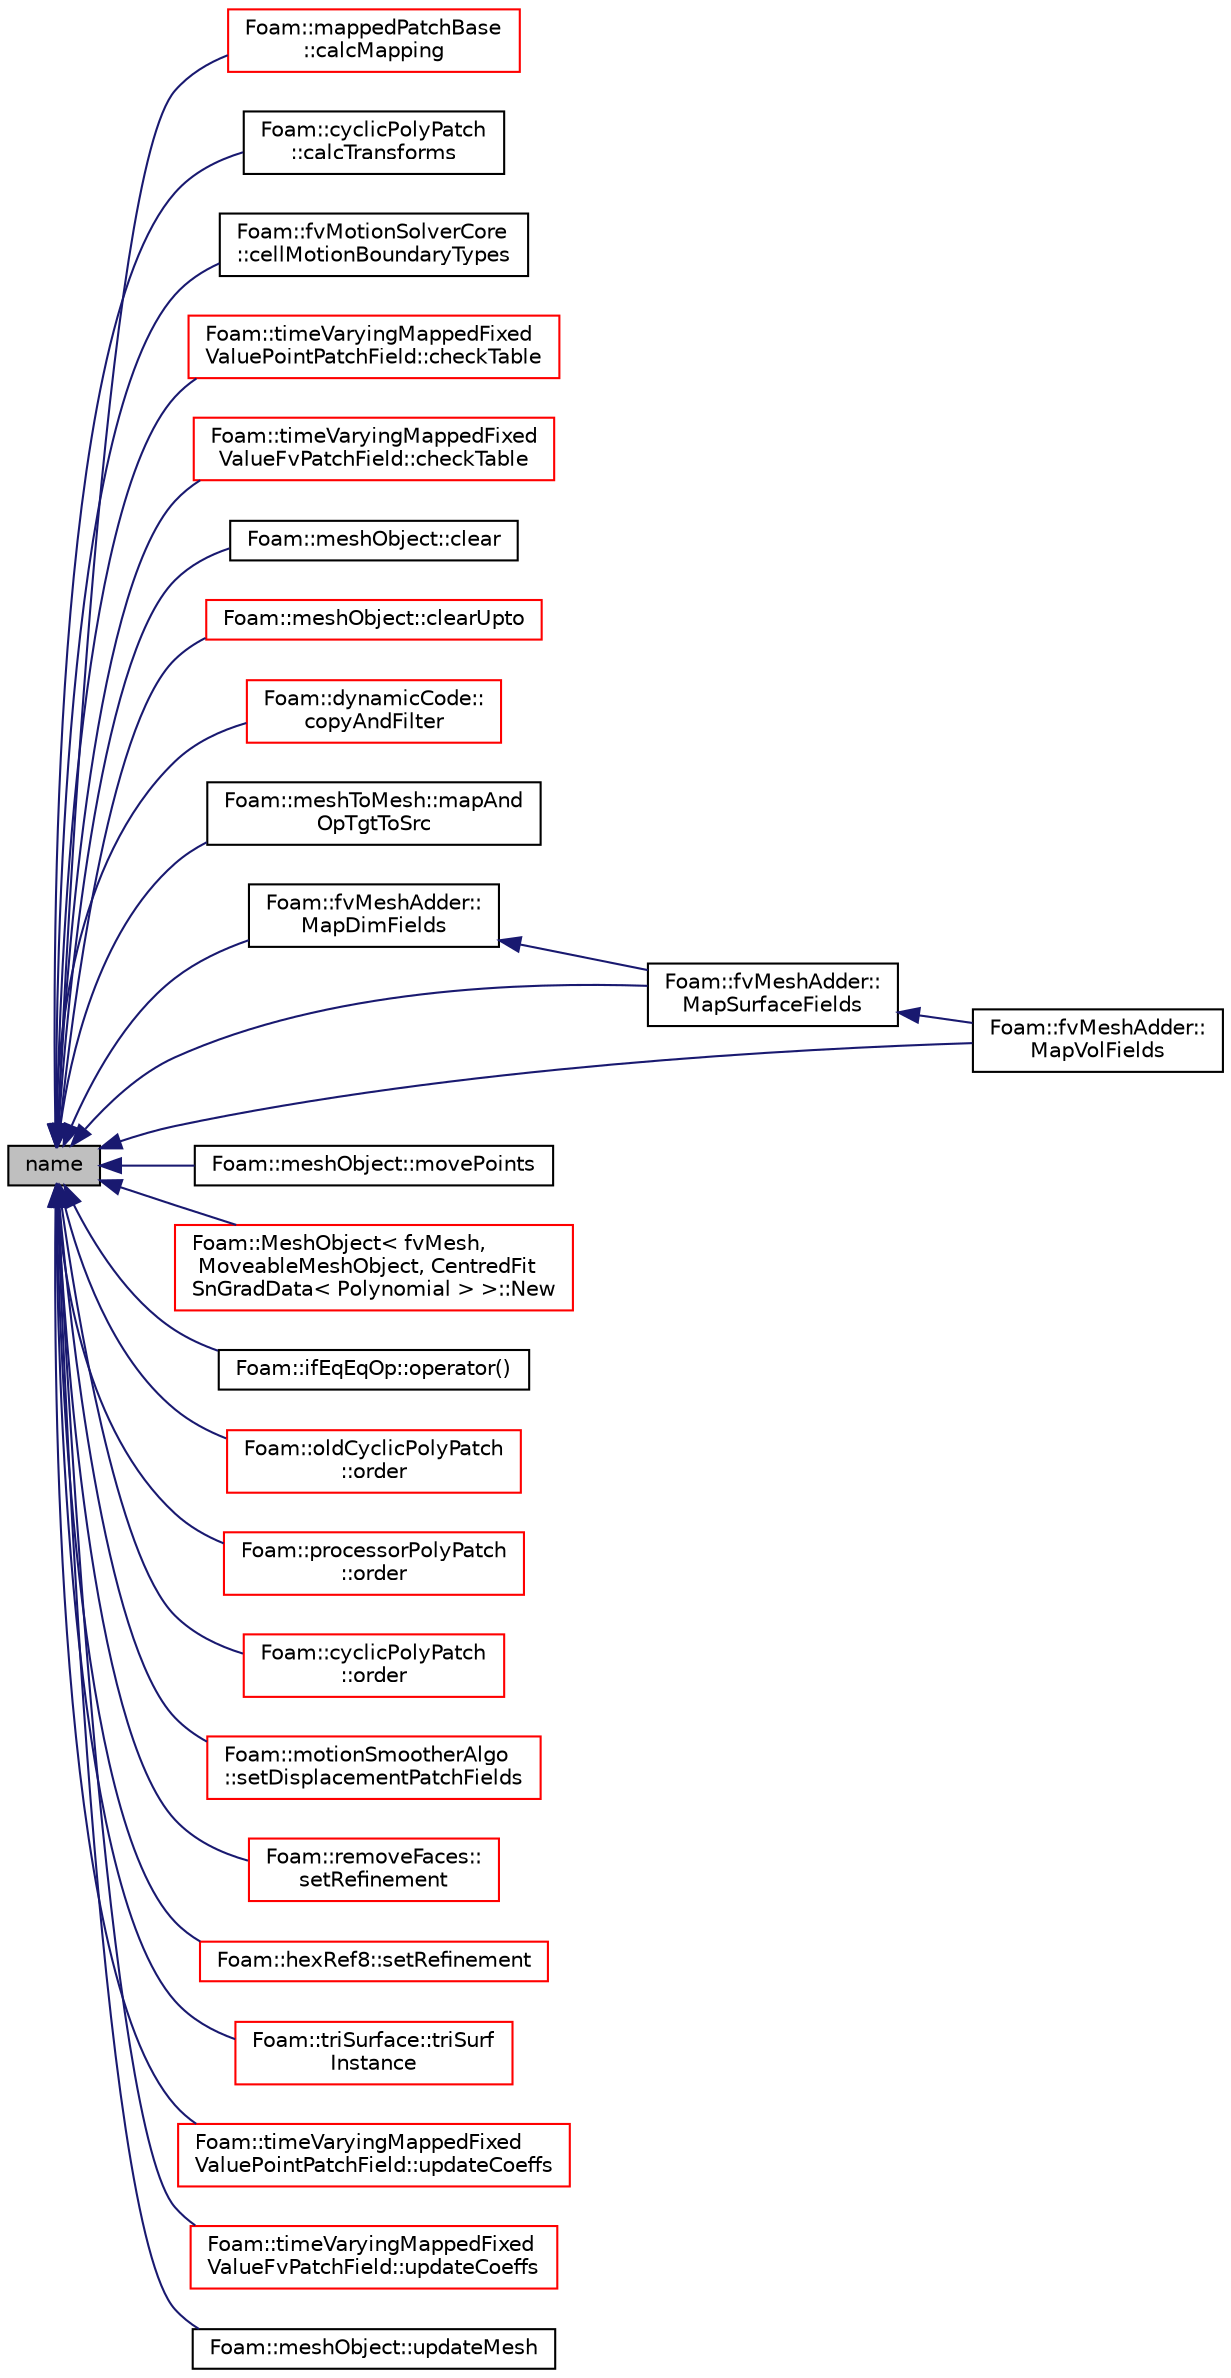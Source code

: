 digraph "name"
{
  bgcolor="transparent";
  edge [fontname="Helvetica",fontsize="10",labelfontname="Helvetica",labelfontsize="10"];
  node [fontname="Helvetica",fontsize="10",shape=record];
  rankdir="LR";
  Node3 [label="name",height=0.2,width=0.4,color="black", fillcolor="grey75", style="filled", fontcolor="black"];
  Node3 -> Node4 [dir="back",color="midnightblue",fontsize="10",style="solid",fontname="Helvetica"];
  Node4 [label="Foam::mappedPatchBase\l::calcMapping",height=0.2,width=0.4,color="red",URL="$a26225.html#ac836e22594348a2ff396bf9ddba3a49f",tooltip="Calculate mapping. "];
  Node3 -> Node42 [dir="back",color="midnightblue",fontsize="10",style="solid",fontname="Helvetica"];
  Node42 [label="Foam::cyclicPolyPatch\l::calcTransforms",height=0.2,width=0.4,color="black",URL="$a28589.html#afb48497736bbafb1fbb000cd218d1779",tooltip="Recalculate the transformation tensors. "];
  Node3 -> Node43 [dir="back",color="midnightblue",fontsize="10",style="solid",fontname="Helvetica"];
  Node43 [label="Foam::fvMotionSolverCore\l::cellMotionBoundaryTypes",height=0.2,width=0.4,color="black",URL="$a24457.html#a9eb3f5d236d1768e1f0555e892ac1643"];
  Node3 -> Node44 [dir="back",color="midnightblue",fontsize="10",style="solid",fontname="Helvetica"];
  Node44 [label="Foam::timeVaryingMappedFixed\lValuePointPatchField::checkTable",height=0.2,width=0.4,color="red",URL="$a24541.html#a89f63f29ad3b1f1081f9bc42599fef27",tooltip="Find boundary data inbetween current time and interpolate. "];
  Node3 -> Node46 [dir="back",color="midnightblue",fontsize="10",style="solid",fontname="Helvetica"];
  Node46 [label="Foam::timeVaryingMappedFixed\lValueFvPatchField::checkTable",height=0.2,width=0.4,color="red",URL="$a23097.html#a89f63f29ad3b1f1081f9bc42599fef27",tooltip="Find boundary data inbetween current time and interpolate. "];
  Node3 -> Node48 [dir="back",color="midnightblue",fontsize="10",style="solid",fontname="Helvetica"];
  Node48 [label="Foam::meshObject::clear",height=0.2,width=0.4,color="black",URL="$a28293.html#a680fb9c4fc2cc88395e087ad5804e5a5"];
  Node3 -> Node49 [dir="back",color="midnightblue",fontsize="10",style="solid",fontname="Helvetica"];
  Node49 [label="Foam::meshObject::clearUpto",height=0.2,width=0.4,color="red",URL="$a28293.html#a0dc06f14bf957cd6ad1714a838338857",tooltip="Clear all meshObject derived from FromType up to (but not including) "];
  Node3 -> Node51 [dir="back",color="midnightblue",fontsize="10",style="solid",fontname="Helvetica"];
  Node51 [label="Foam::dynamicCode::\lcopyAndFilter",height=0.2,width=0.4,color="red",URL="$a27189.html#a1c5c6c6385cd29521ecf0305e3db8448",tooltip="Copy lines while expanding variables. "];
  Node3 -> Node56 [dir="back",color="midnightblue",fontsize="10",style="solid",fontname="Helvetica"];
  Node56 [label="Foam::meshToMesh::mapAnd\lOpTgtToSrc",height=0.2,width=0.4,color="black",URL="$a30521.html#a95168670114bbb57f1890fe93bde9561"];
  Node3 -> Node57 [dir="back",color="midnightblue",fontsize="10",style="solid",fontname="Helvetica"];
  Node57 [label="Foam::fvMeshAdder::\lMapDimFields",height=0.2,width=0.4,color="black",URL="$a22189.html#abe79b6481389322109829f1950930910",tooltip="Map all DimensionedFields of Type. "];
  Node57 -> Node58 [dir="back",color="midnightblue",fontsize="10",style="solid",fontname="Helvetica"];
  Node58 [label="Foam::fvMeshAdder::\lMapSurfaceFields",height=0.2,width=0.4,color="black",URL="$a22189.html#ac922e4c0c5c9f6ad9cca372ef61c0da5",tooltip="Map all surfaceFields of Type. "];
  Node58 -> Node59 [dir="back",color="midnightblue",fontsize="10",style="solid",fontname="Helvetica"];
  Node59 [label="Foam::fvMeshAdder::\lMapVolFields",height=0.2,width=0.4,color="black",URL="$a22189.html#a46a9dc762edc65a8de2d5f8e47dca058",tooltip="Map all volFields of Type. "];
  Node3 -> Node58 [dir="back",color="midnightblue",fontsize="10",style="solid",fontname="Helvetica"];
  Node3 -> Node59 [dir="back",color="midnightblue",fontsize="10",style="solid",fontname="Helvetica"];
  Node3 -> Node60 [dir="back",color="midnightblue",fontsize="10",style="solid",fontname="Helvetica"];
  Node60 [label="Foam::meshObject::movePoints",height=0.2,width=0.4,color="black",URL="$a28293.html#a1f0776a32a30d50c5b33489cb05f4d11"];
  Node3 -> Node61 [dir="back",color="midnightblue",fontsize="10",style="solid",fontname="Helvetica"];
  Node61 [label="Foam::MeshObject\< fvMesh,\l MoveableMeshObject, CentredFit\lSnGradData\< Polynomial \> \>::New",height=0.2,width=0.4,color="red",URL="$a28289.html#ab61cc2091ec1fd7e08e8948e84235a05"];
  Node3 -> Node64 [dir="back",color="midnightblue",fontsize="10",style="solid",fontname="Helvetica"];
  Node64 [label="Foam::ifEqEqOp::operator()",height=0.2,width=0.4,color="black",URL="$a22409.html#a11b523ea721588ff21a031254c7eb98b"];
  Node3 -> Node65 [dir="back",color="midnightblue",fontsize="10",style="solid",fontname="Helvetica"];
  Node65 [label="Foam::oldCyclicPolyPatch\l::order",height=0.2,width=0.4,color="red",URL="$a28605.html#aa9533329384a73e819a040bcde1b4b3d",tooltip="Return new ordering for primitivePatch. "];
  Node3 -> Node69 [dir="back",color="midnightblue",fontsize="10",style="solid",fontname="Helvetica"];
  Node69 [label="Foam::processorPolyPatch\l::order",height=0.2,width=0.4,color="red",URL="$a28609.html#aa9533329384a73e819a040bcde1b4b3d",tooltip="Return new ordering for primitivePatch. "];
  Node3 -> Node80 [dir="back",color="midnightblue",fontsize="10",style="solid",fontname="Helvetica"];
  Node80 [label="Foam::cyclicPolyPatch\l::order",height=0.2,width=0.4,color="red",URL="$a28589.html#aa9533329384a73e819a040bcde1b4b3d",tooltip="Return new ordering for primitivePatch. "];
  Node3 -> Node355 [dir="back",color="midnightblue",fontsize="10",style="solid",fontname="Helvetica"];
  Node355 [label="Foam::motionSmootherAlgo\l::setDisplacementPatchFields",height=0.2,width=0.4,color="red",URL="$a22297.html#a1117a26b03c2fa65a7065fe94f32757c",tooltip="Set patch fields on displacement to be consistent with. "];
  Node3 -> Node235 [dir="back",color="midnightblue",fontsize="10",style="solid",fontname="Helvetica"];
  Node235 [label="Foam::removeFaces::\lsetRefinement",height=0.2,width=0.4,color="red",URL="$a22465.html#aa64a3bc5eb9317256be6646095e690d9",tooltip="Play commands into polyTopoChange to remove faces. "];
  Node3 -> Node110 [dir="back",color="midnightblue",fontsize="10",style="solid",fontname="Helvetica"];
  Node110 [label="Foam::hexRef8::setRefinement",height=0.2,width=0.4,color="red",URL="$a22413.html#a59cb8a999be096950b6cc4f7c457426b",tooltip="Insert refinement. All selected cells will be split into 8. "];
  Node3 -> Node357 [dir="back",color="midnightblue",fontsize="10",style="solid",fontname="Helvetica"];
  Node357 [label="Foam::triSurface::triSurf\lInstance",height=0.2,width=0.4,color="red",URL="$a31961.html#a1ab8d8beae9ae13c09674c78df71224a",tooltip="Name of triSurface directory to use. "];
  Node3 -> Node360 [dir="back",color="midnightblue",fontsize="10",style="solid",fontname="Helvetica"];
  Node360 [label="Foam::timeVaryingMappedFixed\lValuePointPatchField::updateCoeffs",height=0.2,width=0.4,color="red",URL="$a24541.html#a7e24eafac629d3733181cd942d4c902f",tooltip="Update the coefficients associated with the patch field. "];
  Node3 -> Node361 [dir="back",color="midnightblue",fontsize="10",style="solid",fontname="Helvetica"];
  Node361 [label="Foam::timeVaryingMappedFixed\lValueFvPatchField::updateCoeffs",height=0.2,width=0.4,color="red",URL="$a23097.html#a7e24eafac629d3733181cd942d4c902f",tooltip="Update the coefficients associated with the patch field. "];
  Node3 -> Node362 [dir="back",color="midnightblue",fontsize="10",style="solid",fontname="Helvetica"];
  Node362 [label="Foam::meshObject::updateMesh",height=0.2,width=0.4,color="black",URL="$a28293.html#a35d9e31943796db6cf19e39e089af8c2"];
}

